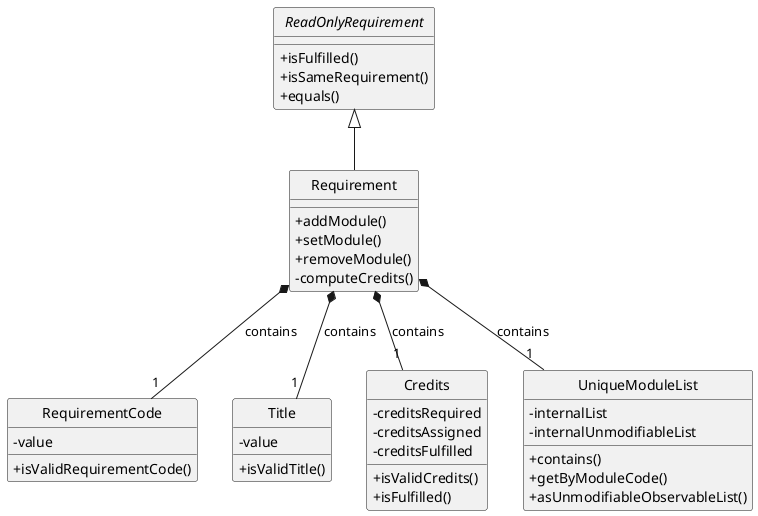 @startuml
hide circle
skinparam classAttributeIconSize 0

interface ReadOnlyRequirement {
    +isFulfilled()
    +isSameRequirement()
    +equals()
}

class Requirement {
    +addModule()
    +setModule()
    +removeModule()
    -computeCredits()
}

class RequirementCode {
    -value
    +isValidRequirementCode()
}

class Title {
    -value
    +isValidTitle()
}

class Credits {
    -creditsRequired
    -creditsAssigned
    -creditsFulfilled
    +isValidCredits()
    +isFulfilled()
}

class UniqueModuleList {
    -internalList
    -internalUnmodifiableList
    +contains()
    +getByModuleCode()
    +asUnmodifiableObservableList()
}

ReadOnlyRequirement <|-- Requirement
Requirement *-- "1" RequirementCode : contains
Requirement *-- "1" Title : contains
Requirement *-- "1" Credits : contains
Requirement *-- "1" UniqueModuleList : contains
@enduml

